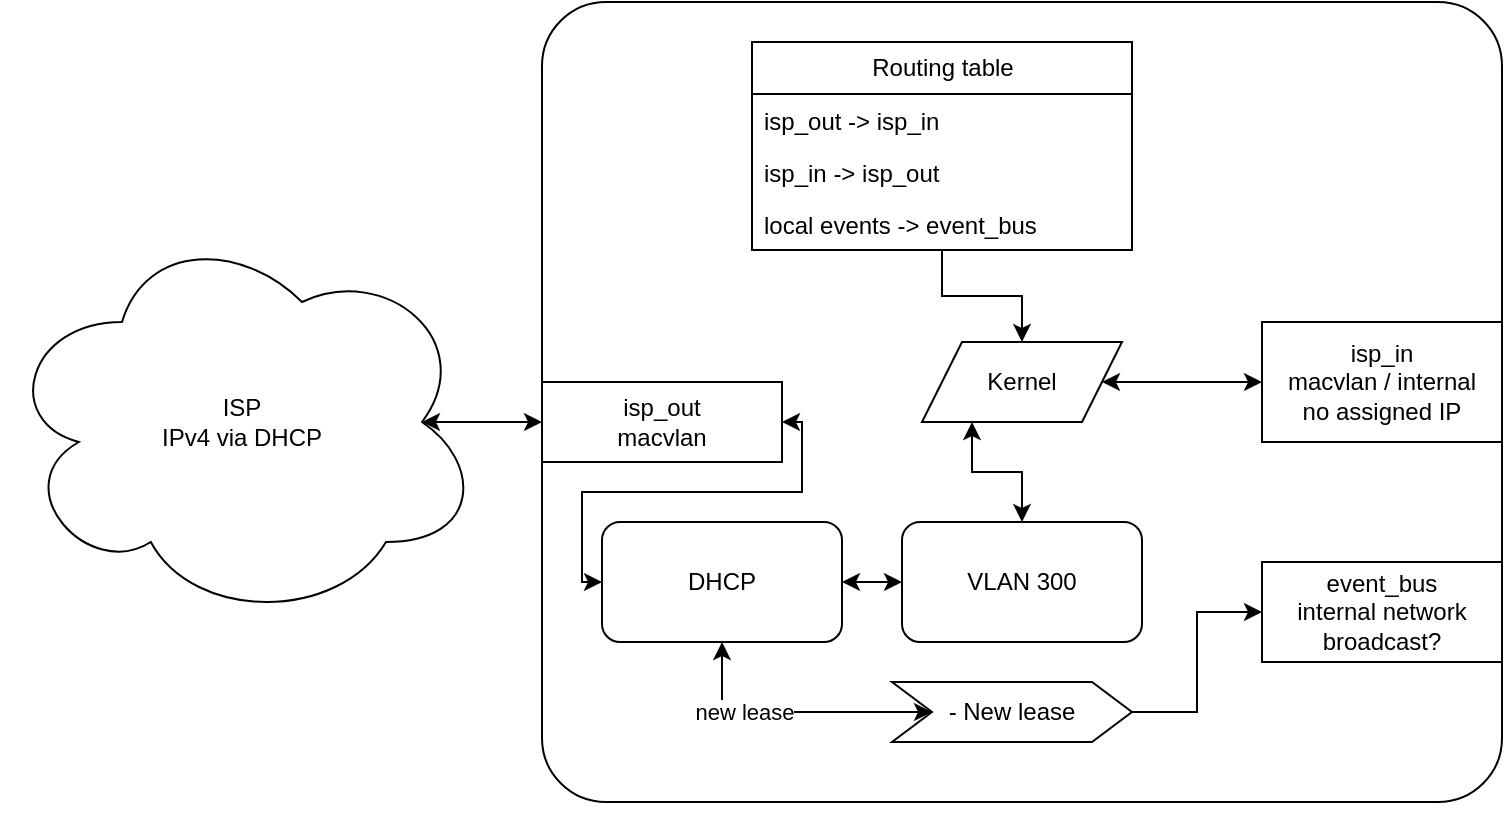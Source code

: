<mxfile version="24.7.17">
  <diagram name="Page-1" id="ERIMmWtwNbsZnRJRYlLk">
    <mxGraphModel dx="1701" dy="826" grid="1" gridSize="10" guides="1" tooltips="1" connect="1" arrows="1" fold="1" page="1" pageScale="1" pageWidth="850" pageHeight="1100" math="0" shadow="0">
      <root>
        <mxCell id="0" />
        <mxCell id="1" parent="0" />
        <mxCell id="dEZjPtsZi1BlvbsK9IvD-1" value="" style="rounded=1;whiteSpace=wrap;html=1;glass=0;arcSize=8;" parent="1" vertex="1">
          <mxGeometry x="40" y="200" width="480" height="400" as="geometry" />
        </mxCell>
        <mxCell id="dEZjPtsZi1BlvbsK9IvD-2" value="&lt;div&gt;isp_out&lt;/div&gt;macvlan" style="rounded=0;whiteSpace=wrap;html=1;" parent="1" vertex="1">
          <mxGeometry x="40" y="390" width="120" height="40" as="geometry" />
        </mxCell>
        <mxCell id="dEZjPtsZi1BlvbsK9IvD-3" style="edgeStyle=orthogonalEdgeStyle;rounded=0;orthogonalLoop=1;jettySize=auto;html=1;exitX=0.5;exitY=1;exitDx=0;exitDy=0;" parent="1" source="dEZjPtsZi1BlvbsK9IvD-1" target="dEZjPtsZi1BlvbsK9IvD-1" edge="1">
          <mxGeometry relative="1" as="geometry" />
        </mxCell>
        <mxCell id="dEZjPtsZi1BlvbsK9IvD-4" value="&lt;div&gt;ISP&lt;/div&gt;&lt;div&gt;IPv4 via DHCP&lt;br&gt;&lt;/div&gt;" style="ellipse;shape=cloud;whiteSpace=wrap;html=1;" parent="1" vertex="1">
          <mxGeometry x="-230" y="310" width="240" height="200" as="geometry" />
        </mxCell>
        <mxCell id="dEZjPtsZi1BlvbsK9IvD-5" value="" style="endArrow=classic;startArrow=classic;html=1;rounded=0;entryX=0;entryY=0.5;entryDx=0;entryDy=0;exitX=0.875;exitY=0.5;exitDx=0;exitDy=0;exitPerimeter=0;" parent="1" source="dEZjPtsZi1BlvbsK9IvD-4" target="dEZjPtsZi1BlvbsK9IvD-2" edge="1">
          <mxGeometry width="50" height="50" relative="1" as="geometry">
            <mxPoint x="-120" y="400" as="sourcePoint" />
            <mxPoint x="-80" y="580" as="targetPoint" />
          </mxGeometry>
        </mxCell>
        <mxCell id="dEZjPtsZi1BlvbsK9IvD-6" value="&lt;div&gt;isp_in&lt;/div&gt;&lt;div&gt;macvlan / internal&lt;/div&gt;&lt;div&gt;no assigned IP&lt;br&gt;&lt;/div&gt;" style="rounded=0;whiteSpace=wrap;html=1;" parent="1" vertex="1">
          <mxGeometry x="400" y="360" width="120" height="60" as="geometry" />
        </mxCell>
        <mxCell id="dEZjPtsZi1BlvbsK9IvD-8" value="VLAN 300" style="rounded=1;whiteSpace=wrap;html=1;" parent="1" vertex="1">
          <mxGeometry x="220" y="460" width="120" height="60" as="geometry" />
        </mxCell>
        <mxCell id="-0Hvzc8YUPbTXQlCN6NC-10" style="edgeStyle=orthogonalEdgeStyle;rounded=0;orthogonalLoop=1;jettySize=auto;html=1;entryX=0;entryY=0.5;entryDx=0;entryDy=0;startArrow=classic;startFill=1;" edge="1" parent="1" source="dEZjPtsZi1BlvbsK9IvD-9" target="-0Hvzc8YUPbTXQlCN6NC-8">
          <mxGeometry relative="1" as="geometry">
            <Array as="points">
              <mxPoint x="130" y="555" />
            </Array>
          </mxGeometry>
        </mxCell>
        <mxCell id="-0Hvzc8YUPbTXQlCN6NC-12" value="new lease" style="edgeLabel;html=1;align=center;verticalAlign=middle;resizable=0;points=[];" vertex="1" connectable="0" parent="-0Hvzc8YUPbTXQlCN6NC-10">
          <mxGeometry x="-0.342" relative="1" as="geometry">
            <mxPoint as="offset" />
          </mxGeometry>
        </mxCell>
        <mxCell id="dEZjPtsZi1BlvbsK9IvD-9" value="DHCP" style="rounded=1;whiteSpace=wrap;html=1;" parent="1" vertex="1">
          <mxGeometry x="70" y="460" width="120" height="60" as="geometry" />
        </mxCell>
        <mxCell id="dEZjPtsZi1BlvbsK9IvD-12" value="" style="endArrow=classic;startArrow=classic;html=1;rounded=0;exitX=1;exitY=0.5;exitDx=0;exitDy=0;entryX=0;entryY=0.5;entryDx=0;entryDy=0;edgeStyle=orthogonalEdgeStyle;" parent="1" source="dEZjPtsZi1BlvbsK9IvD-2" target="dEZjPtsZi1BlvbsK9IvD-9" edge="1">
          <mxGeometry width="50" height="50" relative="1" as="geometry">
            <mxPoint x="190" y="480" as="sourcePoint" />
            <mxPoint x="240" y="430" as="targetPoint" />
          </mxGeometry>
        </mxCell>
        <mxCell id="dEZjPtsZi1BlvbsK9IvD-14" value="" style="endArrow=classic;startArrow=classic;html=1;rounded=0;entryX=0;entryY=0.5;entryDx=0;entryDy=0;exitX=1;exitY=0.5;exitDx=0;exitDy=0;" parent="1" source="dEZjPtsZi1BlvbsK9IvD-9" target="dEZjPtsZi1BlvbsK9IvD-8" edge="1">
          <mxGeometry width="50" height="50" relative="1" as="geometry">
            <mxPoint x="170" y="530" as="sourcePoint" />
            <mxPoint x="220" y="480" as="targetPoint" />
          </mxGeometry>
        </mxCell>
        <mxCell id="dEZjPtsZi1BlvbsK9IvD-19" value="Kernel" style="shape=parallelogram;perimeter=parallelogramPerimeter;whiteSpace=wrap;html=1;fixedSize=1;" parent="1" vertex="1">
          <mxGeometry x="230" y="370" width="100" height="40" as="geometry" />
        </mxCell>
        <mxCell id="dEZjPtsZi1BlvbsK9IvD-20" value="" style="endArrow=classic;startArrow=classic;html=1;rounded=0;entryX=0.25;entryY=1;entryDx=0;entryDy=0;exitX=0.5;exitY=0;exitDx=0;exitDy=0;edgeStyle=orthogonalEdgeStyle;" parent="1" source="dEZjPtsZi1BlvbsK9IvD-8" target="dEZjPtsZi1BlvbsK9IvD-19" edge="1">
          <mxGeometry width="50" height="50" relative="1" as="geometry">
            <mxPoint x="410" y="480" as="sourcePoint" />
            <mxPoint x="460" y="430" as="targetPoint" />
          </mxGeometry>
        </mxCell>
        <mxCell id="dEZjPtsZi1BlvbsK9IvD-21" value="" style="endArrow=classic;startArrow=classic;html=1;rounded=0;entryX=1;entryY=0.5;entryDx=0;entryDy=0;exitX=0;exitY=0.5;exitDx=0;exitDy=0;edgeStyle=orthogonalEdgeStyle;" parent="1" source="dEZjPtsZi1BlvbsK9IvD-6" target="dEZjPtsZi1BlvbsK9IvD-19" edge="1">
          <mxGeometry width="50" height="50" relative="1" as="geometry">
            <mxPoint x="420" y="470" as="sourcePoint" />
            <mxPoint x="470" y="420" as="targetPoint" />
          </mxGeometry>
        </mxCell>
        <mxCell id="-0Hvzc8YUPbTXQlCN6NC-5" style="edgeStyle=orthogonalEdgeStyle;rounded=0;orthogonalLoop=1;jettySize=auto;html=1;entryX=0.5;entryY=0;entryDx=0;entryDy=0;" edge="1" parent="1" source="-0Hvzc8YUPbTXQlCN6NC-1" target="dEZjPtsZi1BlvbsK9IvD-19">
          <mxGeometry relative="1" as="geometry" />
        </mxCell>
        <mxCell id="-0Hvzc8YUPbTXQlCN6NC-1" value="Routing table" style="swimlane;fontStyle=0;childLayout=stackLayout;horizontal=1;startSize=26;fillColor=none;horizontalStack=0;resizeParent=1;resizeParentMax=0;resizeLast=0;collapsible=1;marginBottom=0;html=1;" vertex="1" parent="1">
          <mxGeometry x="145" y="220" width="190" height="104" as="geometry" />
        </mxCell>
        <mxCell id="-0Hvzc8YUPbTXQlCN6NC-2" value="isp_out -&amp;gt; isp_in" style="text;strokeColor=none;fillColor=none;align=left;verticalAlign=top;spacingLeft=4;spacingRight=4;overflow=hidden;rotatable=0;points=[[0,0.5],[1,0.5]];portConstraint=eastwest;whiteSpace=wrap;html=1;" vertex="1" parent="-0Hvzc8YUPbTXQlCN6NC-1">
          <mxGeometry y="26" width="190" height="26" as="geometry" />
        </mxCell>
        <mxCell id="-0Hvzc8YUPbTXQlCN6NC-3" value="isp_in -&amp;gt; isp_out" style="text;strokeColor=none;fillColor=none;align=left;verticalAlign=top;spacingLeft=4;spacingRight=4;overflow=hidden;rotatable=0;points=[[0,0.5],[1,0.5]];portConstraint=eastwest;whiteSpace=wrap;html=1;" vertex="1" parent="-0Hvzc8YUPbTXQlCN6NC-1">
          <mxGeometry y="52" width="190" height="26" as="geometry" />
        </mxCell>
        <mxCell id="-0Hvzc8YUPbTXQlCN6NC-4" value="local events -&amp;gt; event_bus" style="text;strokeColor=none;fillColor=none;align=left;verticalAlign=top;spacingLeft=4;spacingRight=4;overflow=hidden;rotatable=0;points=[[0,0.5],[1,0.5]];portConstraint=eastwest;whiteSpace=wrap;html=1;" vertex="1" parent="-0Hvzc8YUPbTXQlCN6NC-1">
          <mxGeometry y="78" width="190" height="26" as="geometry" />
        </mxCell>
        <mxCell id="-0Hvzc8YUPbTXQlCN6NC-6" value="event_bus&lt;div&gt;internal network&lt;/div&gt;&lt;div&gt;broadcast?&lt;/div&gt;" style="rounded=0;whiteSpace=wrap;html=1;" vertex="1" parent="1">
          <mxGeometry x="400" y="480" width="120" height="50" as="geometry" />
        </mxCell>
        <mxCell id="-0Hvzc8YUPbTXQlCN6NC-11" style="edgeStyle=orthogonalEdgeStyle;rounded=0;orthogonalLoop=1;jettySize=auto;html=1;entryX=0;entryY=0.5;entryDx=0;entryDy=0;" edge="1" parent="1" source="-0Hvzc8YUPbTXQlCN6NC-8" target="-0Hvzc8YUPbTXQlCN6NC-6">
          <mxGeometry relative="1" as="geometry" />
        </mxCell>
        <mxCell id="-0Hvzc8YUPbTXQlCN6NC-8" value="&lt;div style=&quot;&quot;&gt;&lt;span style=&quot;background-color: initial;&quot;&gt;- New lease&lt;/span&gt;&lt;/div&gt;" style="shape=step;perimeter=stepPerimeter;whiteSpace=wrap;html=1;fixedSize=1;align=center;" vertex="1" parent="1">
          <mxGeometry x="215" y="540" width="120" height="30" as="geometry" />
        </mxCell>
      </root>
    </mxGraphModel>
  </diagram>
</mxfile>
